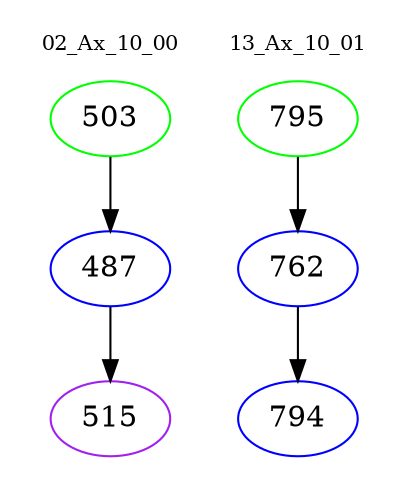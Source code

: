 digraph{
subgraph cluster_0 {
color = white
label = "02_Ax_10_00";
fontsize=10;
T0_503 [label="503", color="green"]
T0_503 -> T0_487 [color="black"]
T0_487 [label="487", color="blue"]
T0_487 -> T0_515 [color="black"]
T0_515 [label="515", color="purple"]
}
subgraph cluster_1 {
color = white
label = "13_Ax_10_01";
fontsize=10;
T1_795 [label="795", color="green"]
T1_795 -> T1_762 [color="black"]
T1_762 [label="762", color="blue"]
T1_762 -> T1_794 [color="black"]
T1_794 [label="794", color="blue"]
}
}
